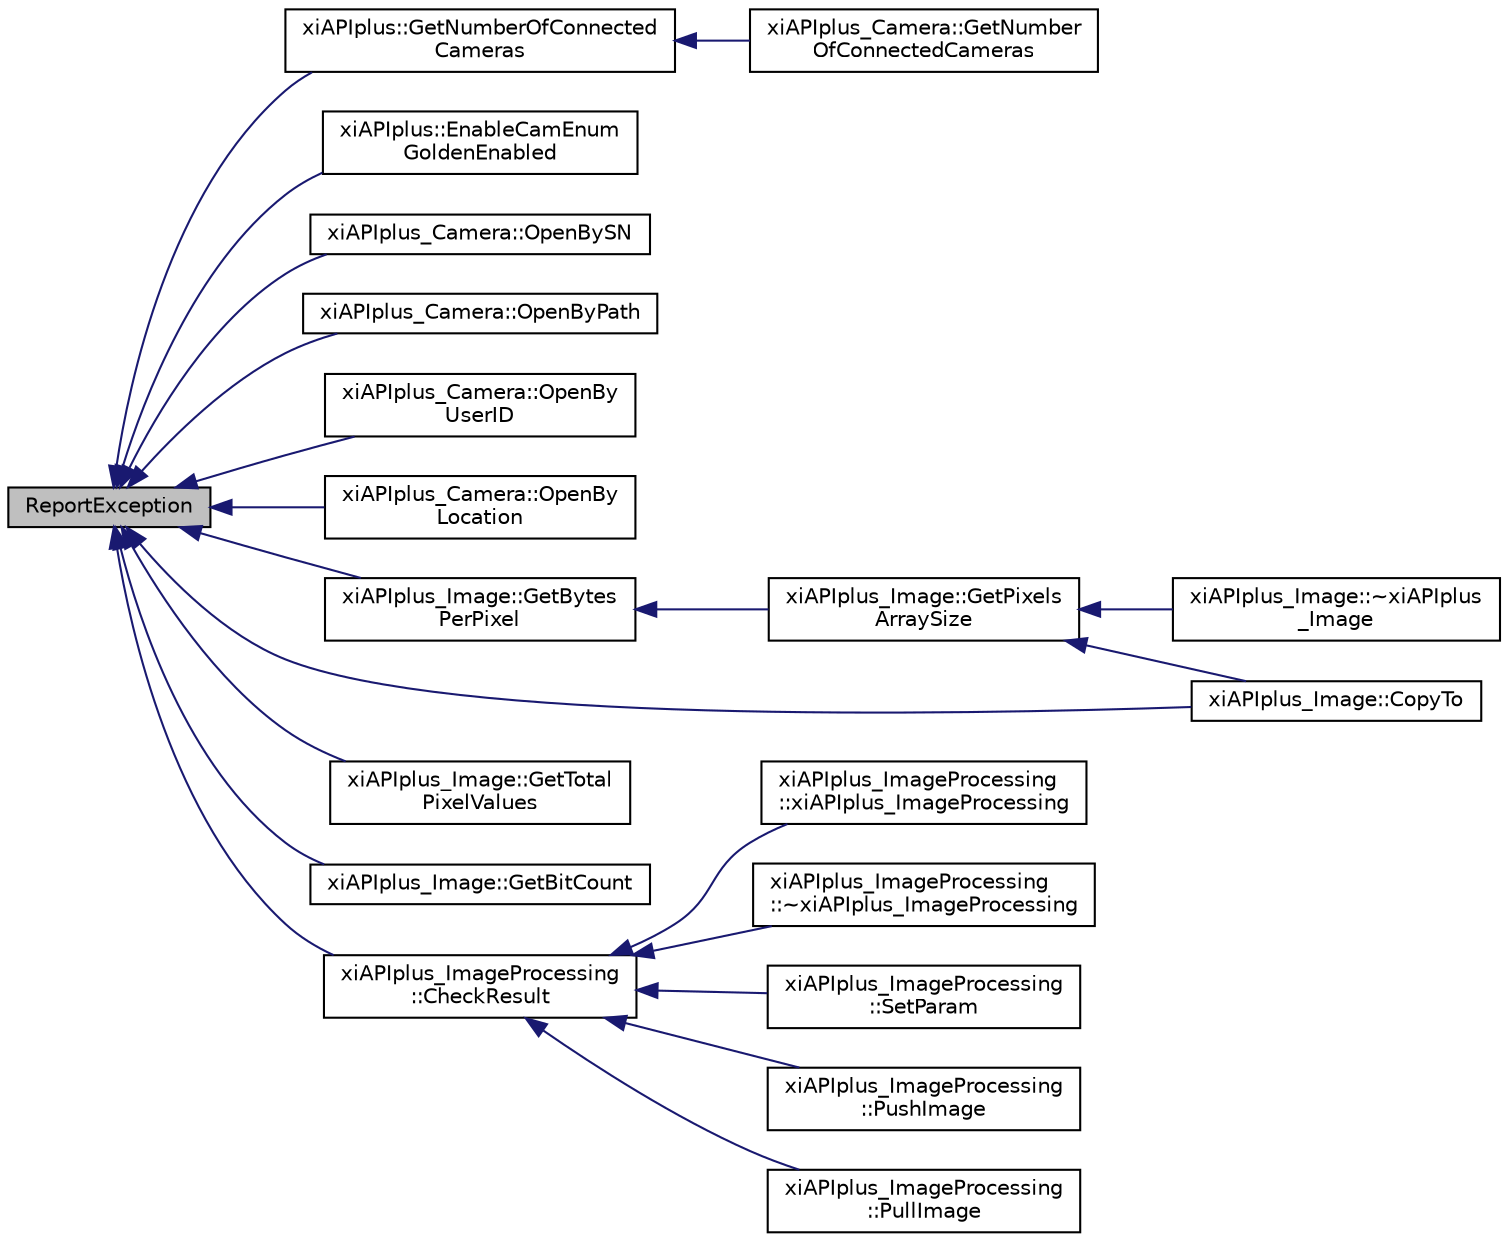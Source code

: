 digraph "ReportException"
{
  edge [fontname="Helvetica",fontsize="10",labelfontname="Helvetica",labelfontsize="10"];
  node [fontname="Helvetica",fontsize="10",shape=record];
  rankdir="LR";
  Node1 [label="ReportException",height=0.2,width=0.4,color="black", fillcolor="grey75", style="filled", fontcolor="black"];
  Node1 -> Node2 [dir="back",color="midnightblue",fontsize="10",style="solid",fontname="Helvetica"];
  Node2 [label="xiAPIplus::GetNumberOfConnected\lCameras",height=0.2,width=0.4,color="black", fillcolor="white", style="filled",URL="$classxi_a_p_iplus.html#af2f2e432c56142ea85505993a16eeb6c"];
  Node2 -> Node3 [dir="back",color="midnightblue",fontsize="10",style="solid",fontname="Helvetica"];
  Node3 [label="xiAPIplus_Camera::GetNumber\lOfConnectedCameras",height=0.2,width=0.4,color="black", fillcolor="white", style="filled",URL="$classxi_a_p_iplus___camera.html#a5d741a5b1a06bc39417bbc7ce4869f4b"];
  Node1 -> Node4 [dir="back",color="midnightblue",fontsize="10",style="solid",fontname="Helvetica"];
  Node4 [label="xiAPIplus::EnableCamEnum\lGoldenEnabled",height=0.2,width=0.4,color="black", fillcolor="white", style="filled",URL="$classxi_a_p_iplus.html#a5bf5e377add51bcd9972362840686c08"];
  Node1 -> Node5 [dir="back",color="midnightblue",fontsize="10",style="solid",fontname="Helvetica"];
  Node5 [label="xiAPIplus_Camera::OpenBySN",height=0.2,width=0.4,color="black", fillcolor="white", style="filled",URL="$classxi_a_p_iplus___camera.html#a5b171cada1a0e37c38e7bcaa1c8da161"];
  Node1 -> Node6 [dir="back",color="midnightblue",fontsize="10",style="solid",fontname="Helvetica"];
  Node6 [label="xiAPIplus_Camera::OpenByPath",height=0.2,width=0.4,color="black", fillcolor="white", style="filled",URL="$classxi_a_p_iplus___camera.html#aae0b629916c36f5e34c6daf726fbce7e"];
  Node1 -> Node7 [dir="back",color="midnightblue",fontsize="10",style="solid",fontname="Helvetica"];
  Node7 [label="xiAPIplus_Camera::OpenBy\lUserID",height=0.2,width=0.4,color="black", fillcolor="white", style="filled",URL="$classxi_a_p_iplus___camera.html#a062fdae93ec90dbaba3ccdcfe773b94b"];
  Node1 -> Node8 [dir="back",color="midnightblue",fontsize="10",style="solid",fontname="Helvetica"];
  Node8 [label="xiAPIplus_Camera::OpenBy\lLocation",height=0.2,width=0.4,color="black", fillcolor="white", style="filled",URL="$classxi_a_p_iplus___camera.html#a04b963d7cb0f6daf099199fc4ee6fbe3"];
  Node1 -> Node9 [dir="back",color="midnightblue",fontsize="10",style="solid",fontname="Helvetica"];
  Node9 [label="xiAPIplus_Image::GetBytes\lPerPixel",height=0.2,width=0.4,color="black", fillcolor="white", style="filled",URL="$classxi_a_p_iplus___image.html#ac52911497a8a3f126515b2f2c76e0ac1"];
  Node9 -> Node10 [dir="back",color="midnightblue",fontsize="10",style="solid",fontname="Helvetica"];
  Node10 [label="xiAPIplus_Image::GetPixels\lArraySize",height=0.2,width=0.4,color="black", fillcolor="white", style="filled",URL="$classxi_a_p_iplus___image.html#afa4a6a36065108774561dfa95beeef13"];
  Node10 -> Node11 [dir="back",color="midnightblue",fontsize="10",style="solid",fontname="Helvetica"];
  Node11 [label="xiAPIplus_Image::~xiAPIplus\l_Image",height=0.2,width=0.4,color="black", fillcolor="white", style="filled",URL="$classxi_a_p_iplus___image.html#a6614188c6fdcfa24f2e7148b002faf90"];
  Node10 -> Node12 [dir="back",color="midnightblue",fontsize="10",style="solid",fontname="Helvetica"];
  Node12 [label="xiAPIplus_Image::CopyTo",height=0.2,width=0.4,color="black", fillcolor="white", style="filled",URL="$classxi_a_p_iplus___image.html#a1e50fafbf5ddcb448055ae425971ecec"];
  Node1 -> Node13 [dir="back",color="midnightblue",fontsize="10",style="solid",fontname="Helvetica"];
  Node13 [label="xiAPIplus_Image::GetTotal\lPixelValues",height=0.2,width=0.4,color="black", fillcolor="white", style="filled",URL="$classxi_a_p_iplus___image.html#a3f4e14556cdd4453ffa82ee9b0ac204a"];
  Node1 -> Node14 [dir="back",color="midnightblue",fontsize="10",style="solid",fontname="Helvetica"];
  Node14 [label="xiAPIplus_Image::GetBitCount",height=0.2,width=0.4,color="black", fillcolor="white", style="filled",URL="$classxi_a_p_iplus___image.html#a756a98f39dc555c019c1bdb883ae87a6"];
  Node1 -> Node12 [dir="back",color="midnightblue",fontsize="10",style="solid",fontname="Helvetica"];
  Node1 -> Node15 [dir="back",color="midnightblue",fontsize="10",style="solid",fontname="Helvetica"];
  Node15 [label="xiAPIplus_ImageProcessing\l::CheckResult",height=0.2,width=0.4,color="black", fillcolor="white", style="filled",URL="$classxi_a_p_iplus___image_processing.html#a56194582139d05a621b74dbd6016e012"];
  Node15 -> Node16 [dir="back",color="midnightblue",fontsize="10",style="solid",fontname="Helvetica"];
  Node16 [label="xiAPIplus_ImageProcessing\l::xiAPIplus_ImageProcessing",height=0.2,width=0.4,color="black", fillcolor="white", style="filled",URL="$classxi_a_p_iplus___image_processing.html#a58761a70acf0ce91b9aa7d5644b38809"];
  Node15 -> Node17 [dir="back",color="midnightblue",fontsize="10",style="solid",fontname="Helvetica"];
  Node17 [label="xiAPIplus_ImageProcessing\l::~xiAPIplus_ImageProcessing",height=0.2,width=0.4,color="black", fillcolor="white", style="filled",URL="$classxi_a_p_iplus___image_processing.html#ad6d191fce58ab48825a598d62b084113"];
  Node15 -> Node18 [dir="back",color="midnightblue",fontsize="10",style="solid",fontname="Helvetica"];
  Node18 [label="xiAPIplus_ImageProcessing\l::SetParam",height=0.2,width=0.4,color="black", fillcolor="white", style="filled",URL="$classxi_a_p_iplus___image_processing.html#ab035a1977b1caa7bbc3ef6cb5288f11d"];
  Node15 -> Node19 [dir="back",color="midnightblue",fontsize="10",style="solid",fontname="Helvetica"];
  Node19 [label="xiAPIplus_ImageProcessing\l::PushImage",height=0.2,width=0.4,color="black", fillcolor="white", style="filled",URL="$classxi_a_p_iplus___image_processing.html#a84d575128e10c548f23bf07ca1bf6313"];
  Node15 -> Node20 [dir="back",color="midnightblue",fontsize="10",style="solid",fontname="Helvetica"];
  Node20 [label="xiAPIplus_ImageProcessing\l::PullImage",height=0.2,width=0.4,color="black", fillcolor="white", style="filled",URL="$classxi_a_p_iplus___image_processing.html#a7a31ae5f2d812b25d4d243cb49e70e71"];
}
